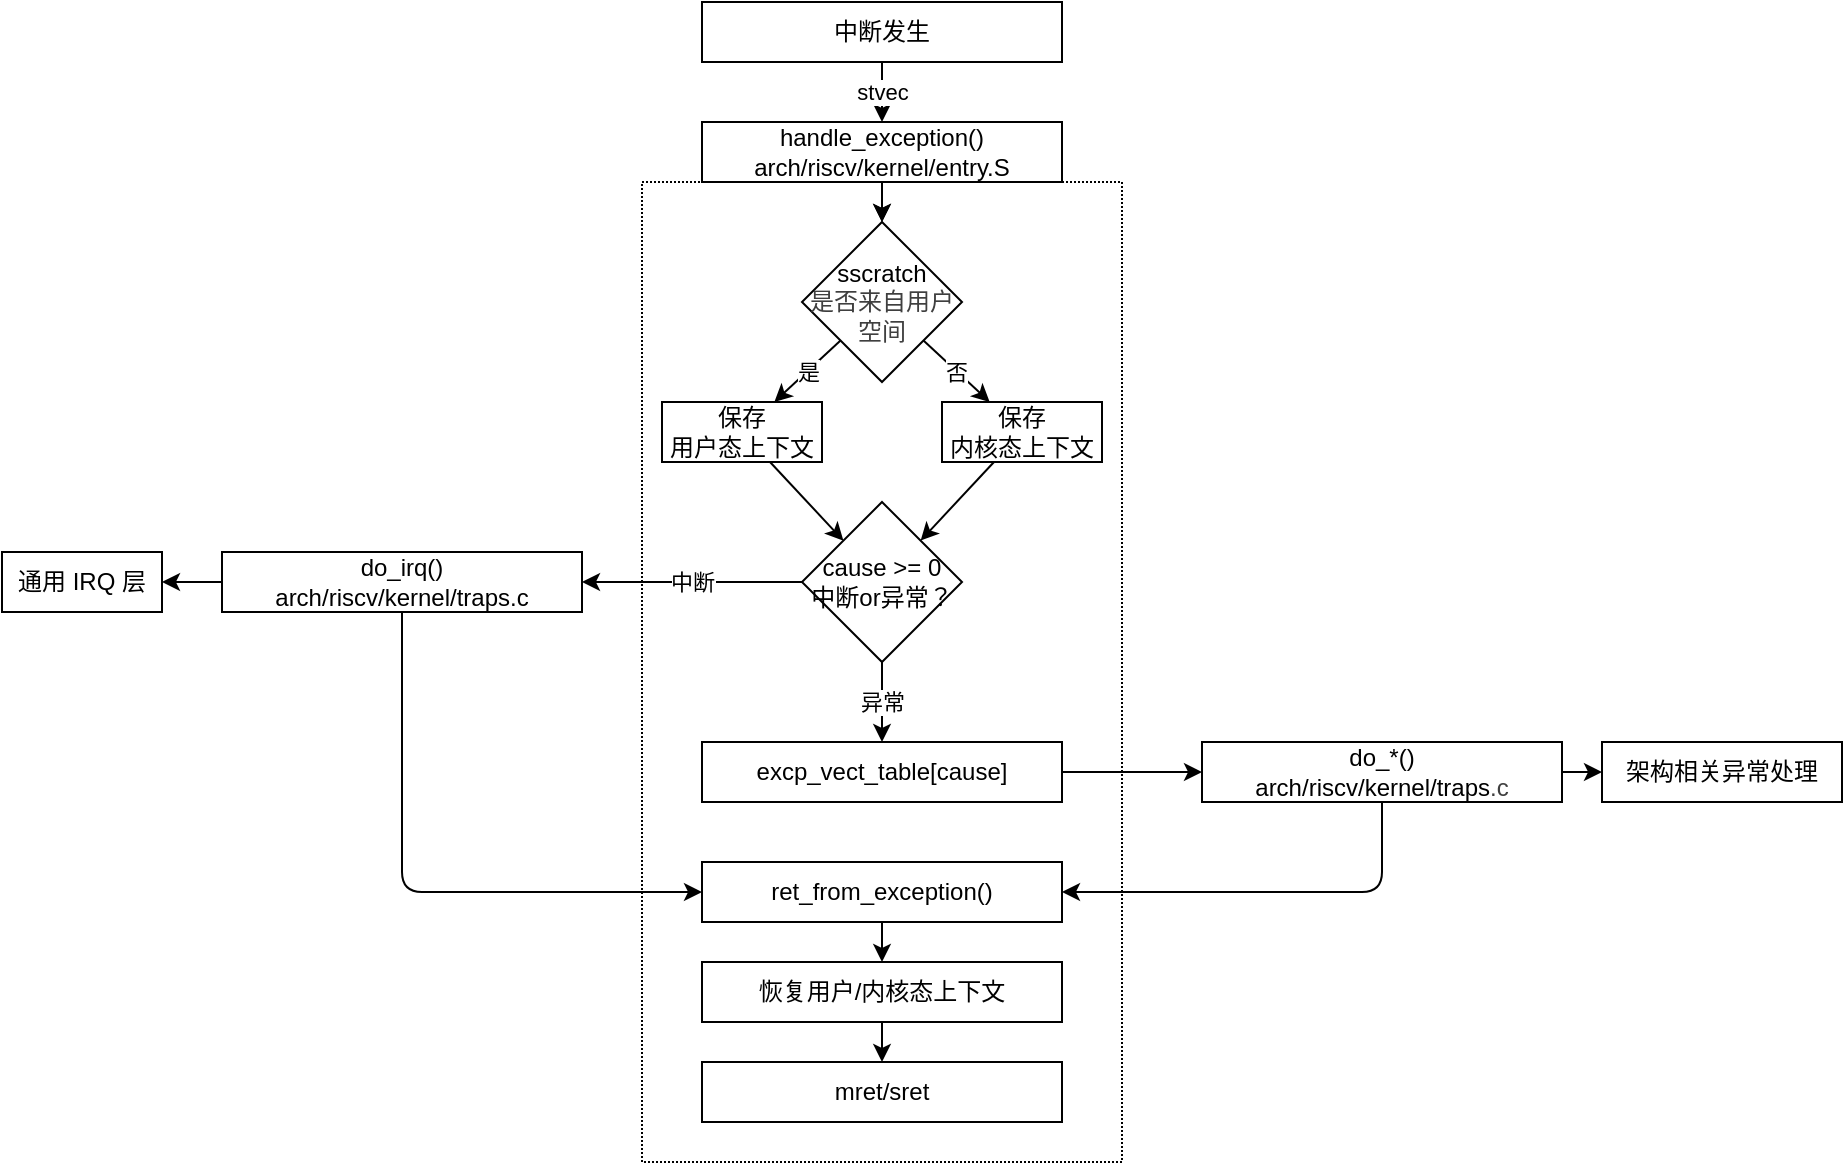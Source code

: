 <mxfile>
    <diagram id="b9s0gRbRiL2OMng-87gn" name="Page-1">
        <mxGraphModel dx="2452" dy="907" grid="1" gridSize="10" guides="1" tooltips="1" connect="1" arrows="1" fold="1" page="1" pageScale="1" pageWidth="850" pageHeight="1100" math="0" shadow="0">
            <root>
                <mxCell id="0"/>
                <mxCell id="1" parent="0"/>
                <mxCell id="8" value="" style="rounded=0;whiteSpace=wrap;html=1;strokeColor=default;dashed=1;dashPattern=1 1;fillColor=none;movable=1;resizable=1;rotatable=1;deletable=1;editable=1;locked=0;connectable=1;" parent="1" vertex="1">
                    <mxGeometry x="160" y="550" width="240" height="490" as="geometry"/>
                </mxCell>
                <mxCell id="11" style="edgeStyle=none;html=1;" parent="1" source="4" target="10" edge="1">
                    <mxGeometry relative="1" as="geometry"/>
                </mxCell>
                <mxCell id="12" style="edgeStyle=none;html=1;" parent="1" source="4" target="10" edge="1">
                    <mxGeometry relative="1" as="geometry"/>
                </mxCell>
                <mxCell id="4" value="handle_exception()&lt;div&gt;arch/riscv/kernel/entry.S&lt;/div&gt;" style="rounded=0;whiteSpace=wrap;html=1;fontSize=12;" parent="1" vertex="1">
                    <mxGeometry x="190" y="520" width="180" height="30" as="geometry"/>
                </mxCell>
                <mxCell id="6" value="stvec" style="edgeStyle=none;html=1;" parent="1" source="5" target="4" edge="1">
                    <mxGeometry relative="1" as="geometry"/>
                </mxCell>
                <mxCell id="5" value="中断发生" style="rounded=0;whiteSpace=wrap;html=1;fontSize=12;" parent="1" vertex="1">
                    <mxGeometry x="190" y="460" width="180" height="30" as="geometry"/>
                </mxCell>
                <mxCell id="15" value="是" style="edgeStyle=none;html=1;" parent="1" source="10" target="14" edge="1">
                    <mxGeometry relative="1" as="geometry"/>
                </mxCell>
                <mxCell id="17" value="否" style="edgeStyle=none;html=1;" parent="1" source="10" target="16" edge="1">
                    <mxGeometry relative="1" as="geometry"/>
                </mxCell>
                <mxCell id="10" value="&lt;span style=&quot;color: rgb(0, 0, 0);&quot;&gt;sscratch&lt;/span&gt;&lt;div style=&quot;color: rgb(63, 63, 63); scrollbar-color: rgb(226, 226, 226) rgb(251, 251, 251);&quot;&gt;是否来自用户空间&lt;/div&gt;" style="rhombus;whiteSpace=wrap;html=1;" parent="1" vertex="1">
                    <mxGeometry x="240" y="570" width="80" height="80" as="geometry"/>
                </mxCell>
                <mxCell id="40" style="edgeStyle=none;html=1;fontFamily=Helvetica;fontSize=12;fontColor=default;resizable=1;" parent="1" source="14" target="18" edge="1">
                    <mxGeometry relative="1" as="geometry"/>
                </mxCell>
                <mxCell id="14" value="保存&lt;div&gt;用户态上下文&lt;/div&gt;" style="rounded=0;whiteSpace=wrap;html=1;fontSize=12;" parent="1" vertex="1">
                    <mxGeometry x="170" y="660" width="80" height="30" as="geometry"/>
                </mxCell>
                <mxCell id="39" style="edgeStyle=none;html=1;fontFamily=Helvetica;fontSize=12;fontColor=default;resizable=1;" parent="1" source="16" target="18" edge="1">
                    <mxGeometry relative="1" as="geometry"/>
                </mxCell>
                <mxCell id="16" value="保存&lt;div&gt;内核态上下文&lt;/div&gt;" style="rounded=0;whiteSpace=wrap;html=1;fontSize=12;" parent="1" vertex="1">
                    <mxGeometry x="310" y="660" width="80" height="30" as="geometry"/>
                </mxCell>
                <mxCell id="21" value="中断" style="edgeStyle=none;html=1;" parent="1" source="18" target="20" edge="1">
                    <mxGeometry relative="1" as="geometry"/>
                </mxCell>
                <mxCell id="23" value="异常" style="edgeStyle=none;html=1;" parent="1" source="18" target="22" edge="1">
                    <mxGeometry relative="1" as="geometry"/>
                </mxCell>
                <mxCell id="18" value="cause &amp;gt;= 0&lt;div&gt;中断or异常？&lt;/div&gt;" style="rhombus;whiteSpace=wrap;html=1;" parent="1" vertex="1">
                    <mxGeometry x="240" y="710" width="80" height="80" as="geometry"/>
                </mxCell>
                <mxCell id="27" style="edgeStyle=orthogonalEdgeStyle;html=1;fontFamily=Helvetica;fontSize=12;fontColor=default;resizable=1;" parent="1" source="20" target="26" edge="1">
                    <mxGeometry relative="1" as="geometry">
                        <Array as="points">
                            <mxPoint x="40" y="905"/>
                        </Array>
                    </mxGeometry>
                </mxCell>
                <mxCell id="37" style="edgeStyle=none;html=1;fontFamily=Helvetica;fontSize=12;fontColor=default;resizable=1;" parent="1" source="20" target="36" edge="1">
                    <mxGeometry relative="1" as="geometry"/>
                </mxCell>
                <mxCell id="20" value="do_irq()&lt;div&gt;arch/riscv/kernel/traps.c&lt;/div&gt;" style="rounded=0;whiteSpace=wrap;html=1;fontSize=12;" parent="1" vertex="1">
                    <mxGeometry x="-50" y="735" width="180" height="30" as="geometry"/>
                </mxCell>
                <mxCell id="25" style="edgeStyle=none;html=1;fontFamily=Helvetica;fontSize=12;fontColor=default;resizable=1;" parent="1" source="22" target="24" edge="1">
                    <mxGeometry relative="1" as="geometry"/>
                </mxCell>
                <mxCell id="22" value="excp_vect_table[cause]" style="rounded=0;whiteSpace=wrap;html=1;fontSize=12;" parent="1" vertex="1">
                    <mxGeometry x="190" y="830" width="180" height="30" as="geometry"/>
                </mxCell>
                <mxCell id="28" style="edgeStyle=orthogonalEdgeStyle;html=1;fontFamily=Helvetica;fontSize=12;fontColor=default;resizable=1;" parent="1" source="24" target="26" edge="1">
                    <mxGeometry relative="1" as="geometry">
                        <Array as="points">
                            <mxPoint x="530" y="905"/>
                        </Array>
                    </mxGeometry>
                </mxCell>
                <mxCell id="35" style="edgeStyle=none;html=1;fontFamily=Helvetica;fontSize=12;fontColor=default;resizable=1;" parent="1" source="24" target="34" edge="1">
                    <mxGeometry relative="1" as="geometry"/>
                </mxCell>
                <mxCell id="24" value="do_*()&lt;div&gt;arch/riscv/kernel/traps&lt;span style=&quot;color: rgb(63, 63, 63); background-color: transparent;&quot;&gt;.c&lt;/span&gt;&lt;/div&gt;" style="rounded=0;whiteSpace=wrap;html=1;fontSize=12;" parent="1" vertex="1">
                    <mxGeometry x="440" y="830" width="180" height="30" as="geometry"/>
                </mxCell>
                <mxCell id="41" style="edgeStyle=none;html=1;fontFamily=Helvetica;fontSize=12;fontColor=default;resizable=1;" parent="1" source="26" target="38" edge="1">
                    <mxGeometry relative="1" as="geometry"/>
                </mxCell>
                <mxCell id="26" value="ret_from_exception()" style="rounded=0;whiteSpace=wrap;html=1;fontSize=12;" parent="1" vertex="1">
                    <mxGeometry x="190" y="890" width="180" height="30" as="geometry"/>
                </mxCell>
                <mxCell id="34" value="架构相关异常处理" style="rounded=0;whiteSpace=wrap;html=1;fontSize=12;" parent="1" vertex="1">
                    <mxGeometry x="640" y="830" width="120" height="30" as="geometry"/>
                </mxCell>
                <mxCell id="36" value="通用 IRQ 层" style="rounded=0;whiteSpace=wrap;html=1;fontSize=12;" parent="1" vertex="1">
                    <mxGeometry x="-160" y="735" width="80" height="30" as="geometry"/>
                </mxCell>
                <mxCell id="43" style="edgeStyle=none;html=1;fontFamily=Helvetica;fontSize=12;fontColor=default;resizable=1;" parent="1" source="38" target="42" edge="1">
                    <mxGeometry relative="1" as="geometry"/>
                </mxCell>
                <mxCell id="38" value="恢复用户/内核态上下文" style="rounded=0;whiteSpace=wrap;html=1;fontSize=12;" parent="1" vertex="1">
                    <mxGeometry x="190" y="940" width="180" height="30" as="geometry"/>
                </mxCell>
                <mxCell id="42" value="mret/sret" style="rounded=0;whiteSpace=wrap;html=1;fontSize=12;" parent="1" vertex="1">
                    <mxGeometry x="190" y="990" width="180" height="30" as="geometry"/>
                </mxCell>
            </root>
        </mxGraphModel>
    </diagram>
</mxfile>